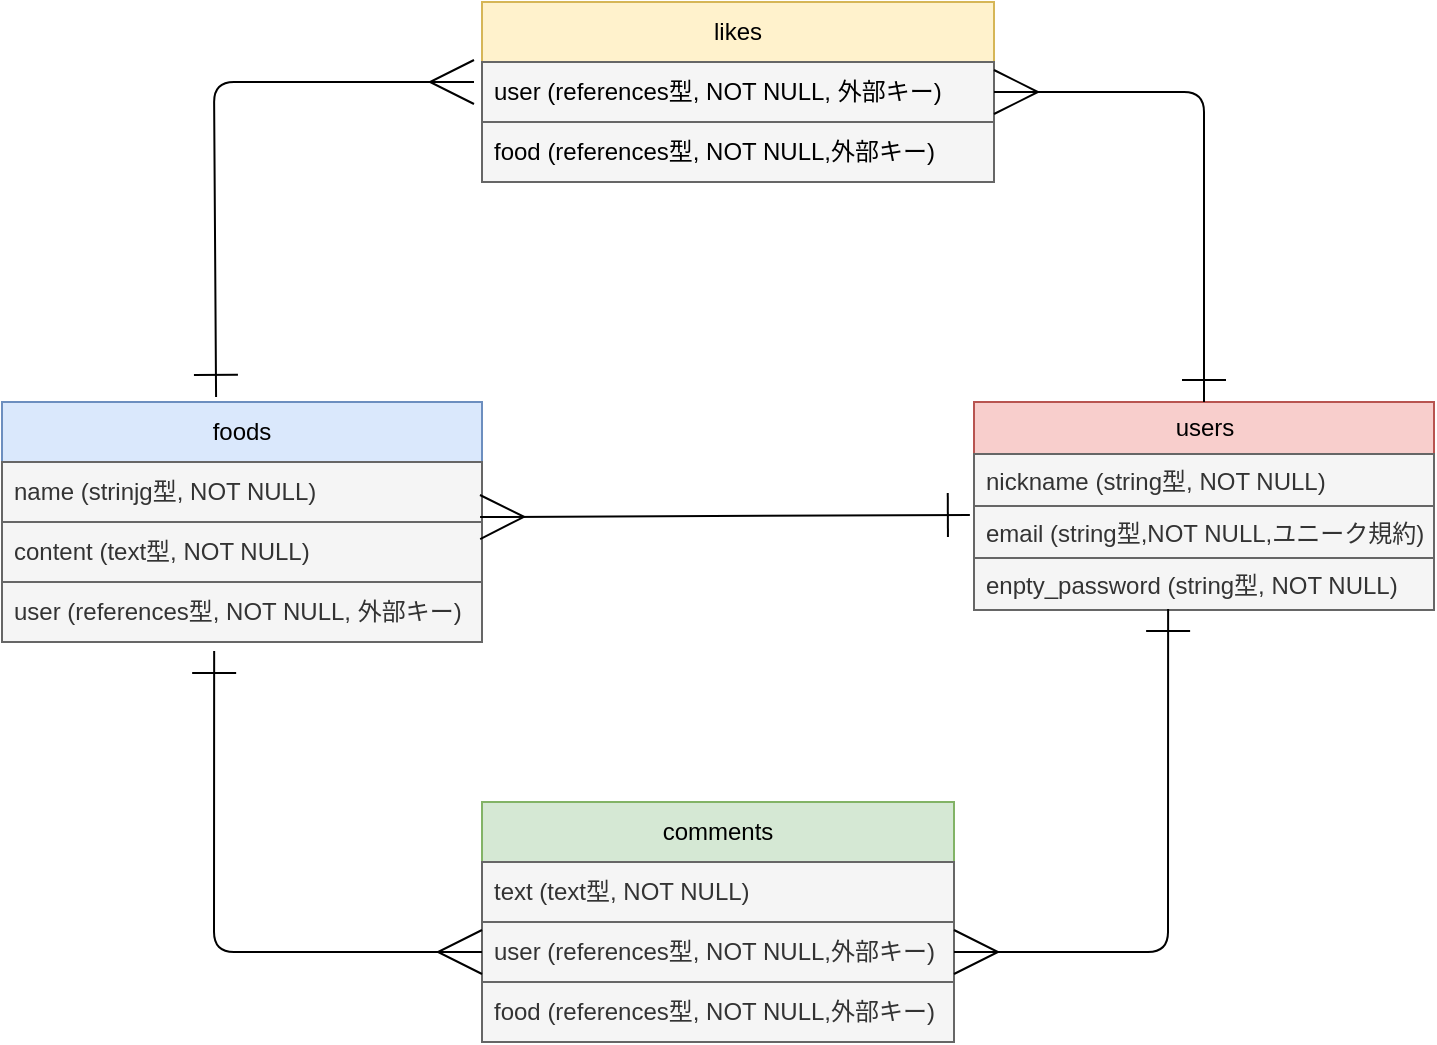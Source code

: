 <mxfile>
    <diagram id="lTJ4Tr3Ssg6kbVUjMBd3" name="ページ1">
        <mxGraphModel dx="556" dy="647" grid="1" gridSize="10" guides="1" tooltips="1" connect="1" arrows="1" fold="1" page="1" pageScale="1" pageWidth="827" pageHeight="1169" background="#ffffff" math="0" shadow="0">
            <root>
                <mxCell id="0"/>
                <mxCell id="1" parent="0"/>
                <mxCell id="11" value="foods" style="swimlane;fontStyle=0;childLayout=stackLayout;horizontal=1;startSize=30;horizontalStack=0;resizeParent=1;resizeParentMax=0;resizeLast=0;collapsible=1;marginBottom=0;whiteSpace=wrap;html=1;fillColor=#dae8fc;strokeColor=#6c8ebf;fontColor=#000000;" vertex="1" parent="1">
                    <mxGeometry x="94" y="280" width="240" height="120" as="geometry"/>
                </mxCell>
                <mxCell id="12" value="name (strinjg型, NOT NULL)" style="text;strokeColor=#666666;fillColor=#f5f5f5;align=left;verticalAlign=middle;spacingLeft=4;spacingRight=4;overflow=hidden;points=[[0,0.5],[1,0.5]];portConstraint=eastwest;rotatable=0;whiteSpace=wrap;html=1;fontColor=#333333;" vertex="1" parent="11">
                    <mxGeometry y="30" width="240" height="30" as="geometry"/>
                </mxCell>
                <mxCell id="13" value="content (text型, NOT NULL)" style="text;strokeColor=#666666;fillColor=#f5f5f5;align=left;verticalAlign=middle;spacingLeft=4;spacingRight=4;overflow=hidden;points=[[0,0.5],[1,0.5]];portConstraint=eastwest;rotatable=0;whiteSpace=wrap;html=1;fontColor=#333333;" vertex="1" parent="11">
                    <mxGeometry y="60" width="240" height="30" as="geometry"/>
                </mxCell>
                <mxCell id="14" value="user (references型, NOT NULL, 外部キー)" style="text;strokeColor=#666666;fillColor=#f5f5f5;align=left;verticalAlign=middle;spacingLeft=4;spacingRight=4;overflow=hidden;points=[[0,0.5],[1,0.5]];portConstraint=eastwest;rotatable=0;whiteSpace=wrap;html=1;fontColor=#333333;" vertex="1" parent="11">
                    <mxGeometry y="90" width="240" height="30" as="geometry"/>
                </mxCell>
                <mxCell id="15" value="&lt;font color=&quot;#000000&quot;&gt;users&lt;/font&gt;" style="swimlane;fontStyle=0;childLayout=stackLayout;horizontal=1;startSize=26;fillColor=#f8cecc;horizontalStack=0;resizeParent=1;resizeParentMax=0;resizeLast=0;collapsible=1;marginBottom=0;html=1;strokeColor=#b85450;" vertex="1" parent="1">
                    <mxGeometry x="580" y="280" width="230" height="104" as="geometry"/>
                </mxCell>
                <mxCell id="16" value="nickname (string型, NOT NULL)" style="text;strokeColor=#666666;fillColor=#f5f5f5;align=left;verticalAlign=top;spacingLeft=4;spacingRight=4;overflow=hidden;rotatable=0;points=[[0,0.5],[1,0.5]];portConstraint=eastwest;whiteSpace=wrap;html=1;fontColor=#333333;" vertex="1" parent="15">
                    <mxGeometry y="26" width="230" height="26" as="geometry"/>
                </mxCell>
                <mxCell id="17" value="email (string型,NOT NULL,ユニーク規約)" style="text;strokeColor=#666666;fillColor=#f5f5f5;align=left;verticalAlign=top;spacingLeft=4;spacingRight=4;overflow=hidden;rotatable=0;points=[[0,0.5],[1,0.5]];portConstraint=eastwest;whiteSpace=wrap;html=1;fontColor=#333333;" vertex="1" parent="15">
                    <mxGeometry y="52" width="230" height="26" as="geometry"/>
                </mxCell>
                <mxCell id="18" value="enpty_password (string型, NOT NULL)" style="text;strokeColor=#666666;fillColor=#f5f5f5;align=left;verticalAlign=top;spacingLeft=4;spacingRight=4;overflow=hidden;rotatable=0;points=[[0,0.5],[1,0.5]];portConstraint=eastwest;whiteSpace=wrap;html=1;fontColor=#333333;" vertex="1" parent="15">
                    <mxGeometry y="78" width="230" height="26" as="geometry"/>
                </mxCell>
                <mxCell id="19" value="likes" style="swimlane;fontStyle=0;childLayout=stackLayout;horizontal=1;startSize=30;horizontalStack=0;resizeParent=1;resizeParentMax=0;resizeLast=0;collapsible=1;marginBottom=0;whiteSpace=wrap;html=1;fillColor=#fff2cc;strokeColor=#d6b656;fontColor=#000000;" vertex="1" parent="1">
                    <mxGeometry x="334" y="80" width="256" height="90" as="geometry"/>
                </mxCell>
                <mxCell id="21" value="user (references型, NOT NULL, 外部キー)" style="text;strokeColor=#666666;fillColor=#f5f5f5;align=left;verticalAlign=middle;spacingLeft=4;spacingRight=4;overflow=hidden;points=[[0,0.5],[1,0.5]];portConstraint=eastwest;rotatable=0;whiteSpace=wrap;html=1;fontColor=#000000;" vertex="1" parent="19">
                    <mxGeometry y="30" width="256" height="30" as="geometry"/>
                </mxCell>
                <mxCell id="22" value="food (references型, NOT NULL,外部キー)" style="text;strokeColor=#666666;fillColor=#f5f5f5;align=left;verticalAlign=middle;spacingLeft=4;spacingRight=4;overflow=hidden;points=[[0,0.5],[1,0.5]];portConstraint=eastwest;rotatable=0;whiteSpace=wrap;html=1;fontColor=#000000;" vertex="1" parent="19">
                    <mxGeometry y="60" width="256" height="30" as="geometry"/>
                </mxCell>
                <mxCell id="23" value="&lt;font color=&quot;#000000&quot;&gt;comments&lt;/font&gt;" style="swimlane;fontStyle=0;childLayout=stackLayout;horizontal=1;startSize=30;horizontalStack=0;resizeParent=1;resizeParentMax=0;resizeLast=0;collapsible=1;marginBottom=0;whiteSpace=wrap;html=1;fillColor=#d5e8d4;strokeColor=#82b366;" vertex="1" parent="1">
                    <mxGeometry x="334" y="480" width="236" height="120" as="geometry">
                        <mxRectangle x="344" y="480" width="90" height="30" as="alternateBounds"/>
                    </mxGeometry>
                </mxCell>
                <mxCell id="24" value="text (text型, NOT NULL)" style="text;strokeColor=#666666;fillColor=#f5f5f5;align=left;verticalAlign=middle;spacingLeft=4;spacingRight=4;overflow=hidden;points=[[0,0.5],[1,0.5]];portConstraint=eastwest;rotatable=0;whiteSpace=wrap;html=1;fontColor=#333333;" vertex="1" parent="23">
                    <mxGeometry y="30" width="236" height="30" as="geometry"/>
                </mxCell>
                <mxCell id="26" value="user (references型, NOT NULL,外部キー)" style="text;strokeColor=#666666;fillColor=#f5f5f5;align=left;verticalAlign=middle;spacingLeft=4;spacingRight=4;overflow=hidden;points=[[0,0.5],[1,0.5]];portConstraint=eastwest;rotatable=0;whiteSpace=wrap;html=1;fontColor=#333333;" vertex="1" parent="23">
                    <mxGeometry y="60" width="236" height="30" as="geometry"/>
                </mxCell>
                <mxCell id="29" value="food (references型, NOT NULL,外部キー)" style="text;strokeColor=#666666;fillColor=#f5f5f5;align=left;verticalAlign=middle;spacingLeft=4;spacingRight=4;overflow=hidden;points=[[0,0.5],[1,0.5]];portConstraint=eastwest;rotatable=0;whiteSpace=wrap;html=1;fontColor=#333333;" vertex="1" parent="23">
                    <mxGeometry y="90" width="236" height="30" as="geometry"/>
                </mxCell>
                <mxCell id="34" value="" style="endArrow=ERmany;html=1;exitX=0.446;exitY=-0.021;exitDx=0;exitDy=0;exitPerimeter=0;startArrow=ERone;startFill=0;endFill=0;endSize=20;startSize=20;targetPerimeterSpacing=0;strokeWidth=1;fontColor=#000000;strokeColor=#000000;" edge="1" parent="1" source="11">
                    <mxGeometry width="50" height="50" relative="1" as="geometry">
                        <mxPoint x="200" y="270" as="sourcePoint"/>
                        <mxPoint x="330" y="120" as="targetPoint"/>
                        <Array as="points">
                            <mxPoint x="200" y="120"/>
                        </Array>
                    </mxGeometry>
                </mxCell>
                <mxCell id="35" value="" style="endArrow=ERone;html=1;entryX=0.442;entryY=1.15;entryDx=0;entryDy=0;entryPerimeter=0;exitX=0;exitY=0.5;exitDx=0;exitDy=0;startArrow=ERmany;startFill=0;endFill=0;endSize=20;startSize=20;fontColor=#000000;strokeColor=#000000;" edge="1" parent="1" source="26" target="14">
                    <mxGeometry width="50" height="50" relative="1" as="geometry">
                        <mxPoint x="200" y="560" as="sourcePoint"/>
                        <mxPoint x="250" y="500" as="targetPoint"/>
                        <Array as="points">
                            <mxPoint x="200" y="555"/>
                        </Array>
                    </mxGeometry>
                </mxCell>
                <mxCell id="36" value="" style="endArrow=ERone;html=1;entryX=0.5;entryY=0;entryDx=0;entryDy=0;exitX=1;exitY=0.5;exitDx=0;exitDy=0;startArrow=ERmany;startFill=0;endSize=20;endFill=0;startSize=20;fontColor=#000000;strokeColor=#000000;" edge="1" parent="1" source="21" target="15">
                    <mxGeometry width="50" height="50" relative="1" as="geometry">
                        <mxPoint x="660" y="160" as="sourcePoint"/>
                        <mxPoint x="710" y="110" as="targetPoint"/>
                        <Array as="points">
                            <mxPoint x="695" y="125"/>
                        </Array>
                    </mxGeometry>
                </mxCell>
                <mxCell id="37" value="" style="endArrow=ERmany;html=1;exitX=-0.009;exitY=0.173;exitDx=0;exitDy=0;exitPerimeter=0;endFill=0;startArrow=ERone;startFill=0;endSize=20;startSize=20;entryX=0.996;entryY=0.917;entryDx=0;entryDy=0;entryPerimeter=0;fontColor=#000000;strokeColor=#000000;" edge="1" parent="1" source="17" target="12">
                    <mxGeometry width="50" height="50" relative="1" as="geometry">
                        <mxPoint x="570" y="400" as="sourcePoint"/>
                        <mxPoint x="340" y="336" as="targetPoint"/>
                    </mxGeometry>
                </mxCell>
                <mxCell id="38" value="" style="endArrow=ERone;html=1;exitX=1;exitY=0.5;exitDx=0;exitDy=0;entryX=0.422;entryY=0.981;entryDx=0;entryDy=0;entryPerimeter=0;targetPerimeterSpacing=0;startArrow=ERmany;startFill=0;endFill=0;endSize=20;startSize=20;fontColor=#000000;strokeColor=#000000;" edge="1" parent="1" source="26" target="18">
                    <mxGeometry width="50" height="50" relative="1" as="geometry">
                        <mxPoint x="680" y="520" as="sourcePoint"/>
                        <mxPoint x="680" y="390" as="targetPoint"/>
                        <Array as="points">
                            <mxPoint x="677" y="555"/>
                        </Array>
                    </mxGeometry>
                </mxCell>
            </root>
        </mxGraphModel>
    </diagram>
</mxfile>